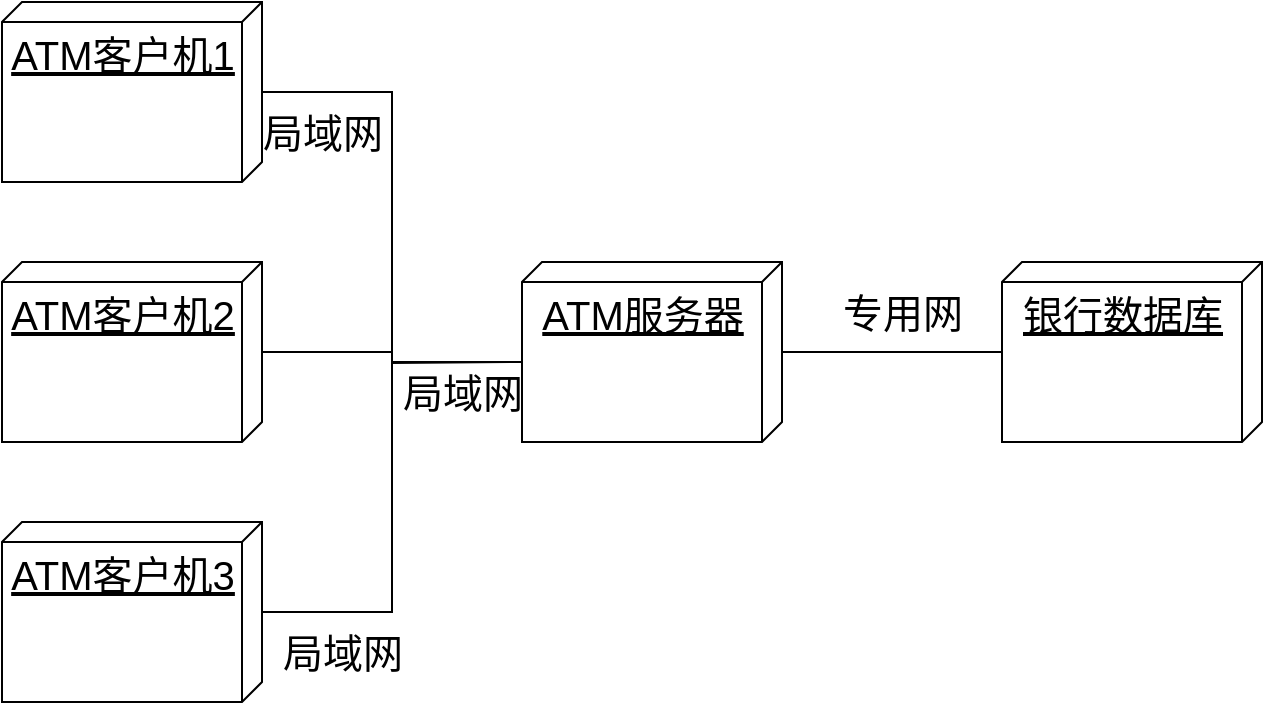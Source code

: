 <mxfile version="17.0.0" type="device"><diagram id="Dc5NhgbiGuE0nbgs78y-" name="第 1 页"><mxGraphModel dx="1038" dy="523" grid="1" gridSize="10" guides="1" tooltips="1" connect="1" arrows="1" fold="1" page="1" pageScale="1" pageWidth="850" pageHeight="1100" math="0" shadow="0"><root><mxCell id="0"/><mxCell id="1" parent="0"/><mxCell id="Q1FnmZa2tRBO4JCoHtyc-1" value="银行数据库" style="verticalAlign=top;align=center;spacingTop=8;spacingLeft=2;spacingRight=12;shape=cube;size=10;direction=south;fontStyle=4;html=1;fontSize=20;" vertex="1" parent="1"><mxGeometry x="580" y="230" width="130" height="90" as="geometry"/></mxCell><mxCell id="Q1FnmZa2tRBO4JCoHtyc-8" style="edgeStyle=orthogonalEdgeStyle;rounded=0;orthogonalLoop=1;jettySize=auto;html=1;fontSize=20;endArrow=none;endFill=0;" edge="1" parent="1" source="Q1FnmZa2tRBO4JCoHtyc-3" target="Q1FnmZa2tRBO4JCoHtyc-1"><mxGeometry relative="1" as="geometry"/></mxCell><mxCell id="Q1FnmZa2tRBO4JCoHtyc-3" value="ATM服务器" style="verticalAlign=top;align=center;spacingTop=8;spacingLeft=2;spacingRight=12;shape=cube;size=10;direction=south;fontStyle=4;html=1;fontSize=20;" vertex="1" parent="1"><mxGeometry x="340" y="230" width="130" height="90" as="geometry"/></mxCell><mxCell id="Q1FnmZa2tRBO4JCoHtyc-9" style="edgeStyle=orthogonalEdgeStyle;rounded=0;orthogonalLoop=1;jettySize=auto;html=1;entryX=0;entryY=0;entryDx=50;entryDy=130;entryPerimeter=0;fontSize=20;endArrow=none;endFill=0;" edge="1" parent="1" source="Q1FnmZa2tRBO4JCoHtyc-4" target="Q1FnmZa2tRBO4JCoHtyc-3"><mxGeometry relative="1" as="geometry"/></mxCell><mxCell id="Q1FnmZa2tRBO4JCoHtyc-4" value="ATM客户机1" style="verticalAlign=top;align=center;spacingTop=8;spacingLeft=2;spacingRight=12;shape=cube;size=10;direction=south;fontStyle=4;html=1;fontSize=20;" vertex="1" parent="1"><mxGeometry x="80" y="100" width="130" height="90" as="geometry"/></mxCell><mxCell id="Q1FnmZa2tRBO4JCoHtyc-10" style="edgeStyle=orthogonalEdgeStyle;rounded=0;orthogonalLoop=1;jettySize=auto;html=1;fontSize=20;endArrow=none;endFill=0;" edge="1" parent="1" source="Q1FnmZa2tRBO4JCoHtyc-5"><mxGeometry relative="1" as="geometry"><mxPoint x="340" y="280" as="targetPoint"/></mxGeometry></mxCell><mxCell id="Q1FnmZa2tRBO4JCoHtyc-5" value="ATM客户机2" style="verticalAlign=top;align=center;spacingTop=8;spacingLeft=2;spacingRight=12;shape=cube;size=10;direction=south;fontStyle=4;html=1;fontSize=20;" vertex="1" parent="1"><mxGeometry x="80" y="230" width="130" height="90" as="geometry"/></mxCell><mxCell id="Q1FnmZa2tRBO4JCoHtyc-11" style="edgeStyle=orthogonalEdgeStyle;rounded=0;orthogonalLoop=1;jettySize=auto;html=1;entryX=0;entryY=0;entryDx=50;entryDy=130;entryPerimeter=0;fontSize=20;endArrow=none;endFill=0;" edge="1" parent="1" source="Q1FnmZa2tRBO4JCoHtyc-7" target="Q1FnmZa2tRBO4JCoHtyc-3"><mxGeometry relative="1" as="geometry"/></mxCell><mxCell id="Q1FnmZa2tRBO4JCoHtyc-7" value="ATM客户机3" style="verticalAlign=top;align=center;spacingTop=8;spacingLeft=2;spacingRight=12;shape=cube;size=10;direction=south;fontStyle=4;html=1;fontSize=20;" vertex="1" parent="1"><mxGeometry x="80" y="360" width="130" height="90" as="geometry"/></mxCell><mxCell id="Q1FnmZa2tRBO4JCoHtyc-12" value="局域网" style="text;html=1;align=center;verticalAlign=middle;resizable=0;points=[];autosize=1;strokeColor=none;fillColor=none;fontSize=20;" vertex="1" parent="1"><mxGeometry x="210" y="410" width="80" height="30" as="geometry"/></mxCell><mxCell id="Q1FnmZa2tRBO4JCoHtyc-13" value="局域网" style="text;html=1;align=center;verticalAlign=middle;resizable=0;points=[];autosize=1;strokeColor=none;fillColor=none;fontSize=20;" vertex="1" parent="1"><mxGeometry x="270" y="280" width="80" height="30" as="geometry"/></mxCell><mxCell id="Q1FnmZa2tRBO4JCoHtyc-14" value="局域网" style="text;html=1;align=center;verticalAlign=middle;resizable=0;points=[];autosize=1;strokeColor=none;fillColor=none;fontSize=20;" vertex="1" parent="1"><mxGeometry x="200" y="150" width="80" height="30" as="geometry"/></mxCell><mxCell id="Q1FnmZa2tRBO4JCoHtyc-15" value="专用网" style="text;html=1;align=center;verticalAlign=middle;resizable=0;points=[];autosize=1;strokeColor=none;fillColor=none;fontSize=20;" vertex="1" parent="1"><mxGeometry x="490" y="240" width="80" height="30" as="geometry"/></mxCell></root></mxGraphModel></diagram></mxfile>